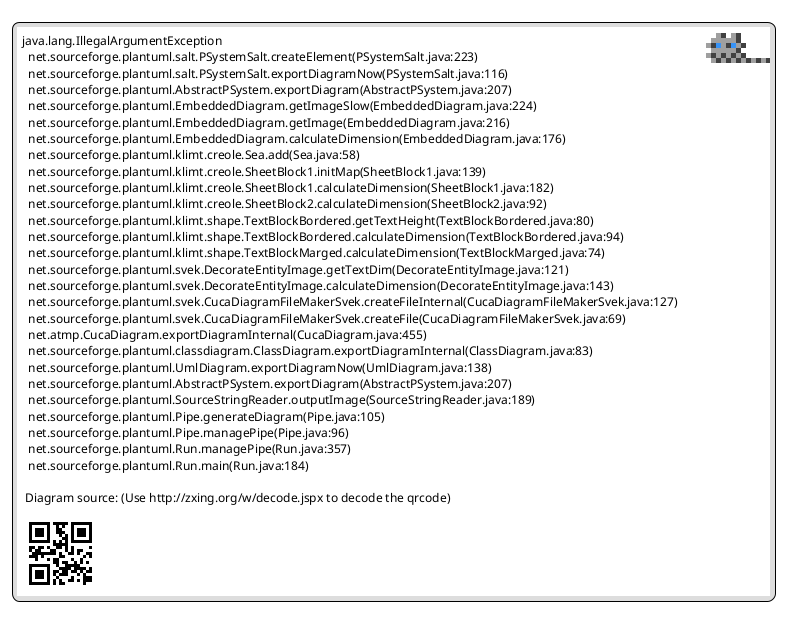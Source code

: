 @startuml
!definelong ConfigurationDialogView
{
    {
        {T+
          + <u>HKV options root
          ++ <u>Applications
          +++ <u>Application #1
          ++++ <u>Elements
          +++++ <u>Element #1
          ++++++ option #1
          ++++++ <u>option group #1
          +++++++ sub option group #1
          ++++++++ sub/sub option #1
          ++++++++ <b>sub/sub option #2
          ++++++ option #2
          ++ Print
          +++ Formats
          ++++ A4
          ++++ A3
          ++ Proxy
          +++ Host
          +++ Port
          ++ Events
          +++ onBeforeStart
          +++ **onAfterLogout**



        } | .  | {
            {

               <b>Option-Name: | Applications > Application #1 > ...  >sub/sub option #2
               <b>Last-Change: | 2016-07-29 09:01
               <b>User:        | Administrator
               -- | --

            }
             {+
             Example editor text for the selected option.
             .
             .
             .
             .
             .
             .
             .
             .
             .
             .
             .
             .
            }
        }
        ---
      {   [<&circle-x> Cancel] | [<&circle-check> Save ]}
    }
}
!enddefinelong

!ifdef display
!else
    legend
    {{
    salt
       ConfigurationDialogView
    }}
    end legend
!endif
@enduml